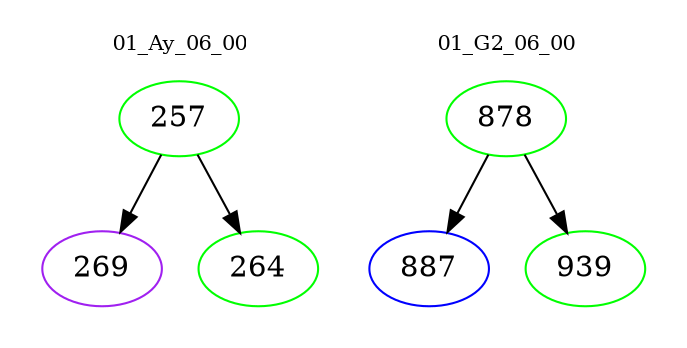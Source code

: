 digraph{
subgraph cluster_0 {
color = white
label = "01_Ay_06_00";
fontsize=10;
T0_257 [label="257", color="green"]
T0_257 -> T0_269 [color="black"]
T0_269 [label="269", color="purple"]
T0_257 -> T0_264 [color="black"]
T0_264 [label="264", color="green"]
}
subgraph cluster_1 {
color = white
label = "01_G2_06_00";
fontsize=10;
T1_878 [label="878", color="green"]
T1_878 -> T1_887 [color="black"]
T1_887 [label="887", color="blue"]
T1_878 -> T1_939 [color="black"]
T1_939 [label="939", color="green"]
}
}
